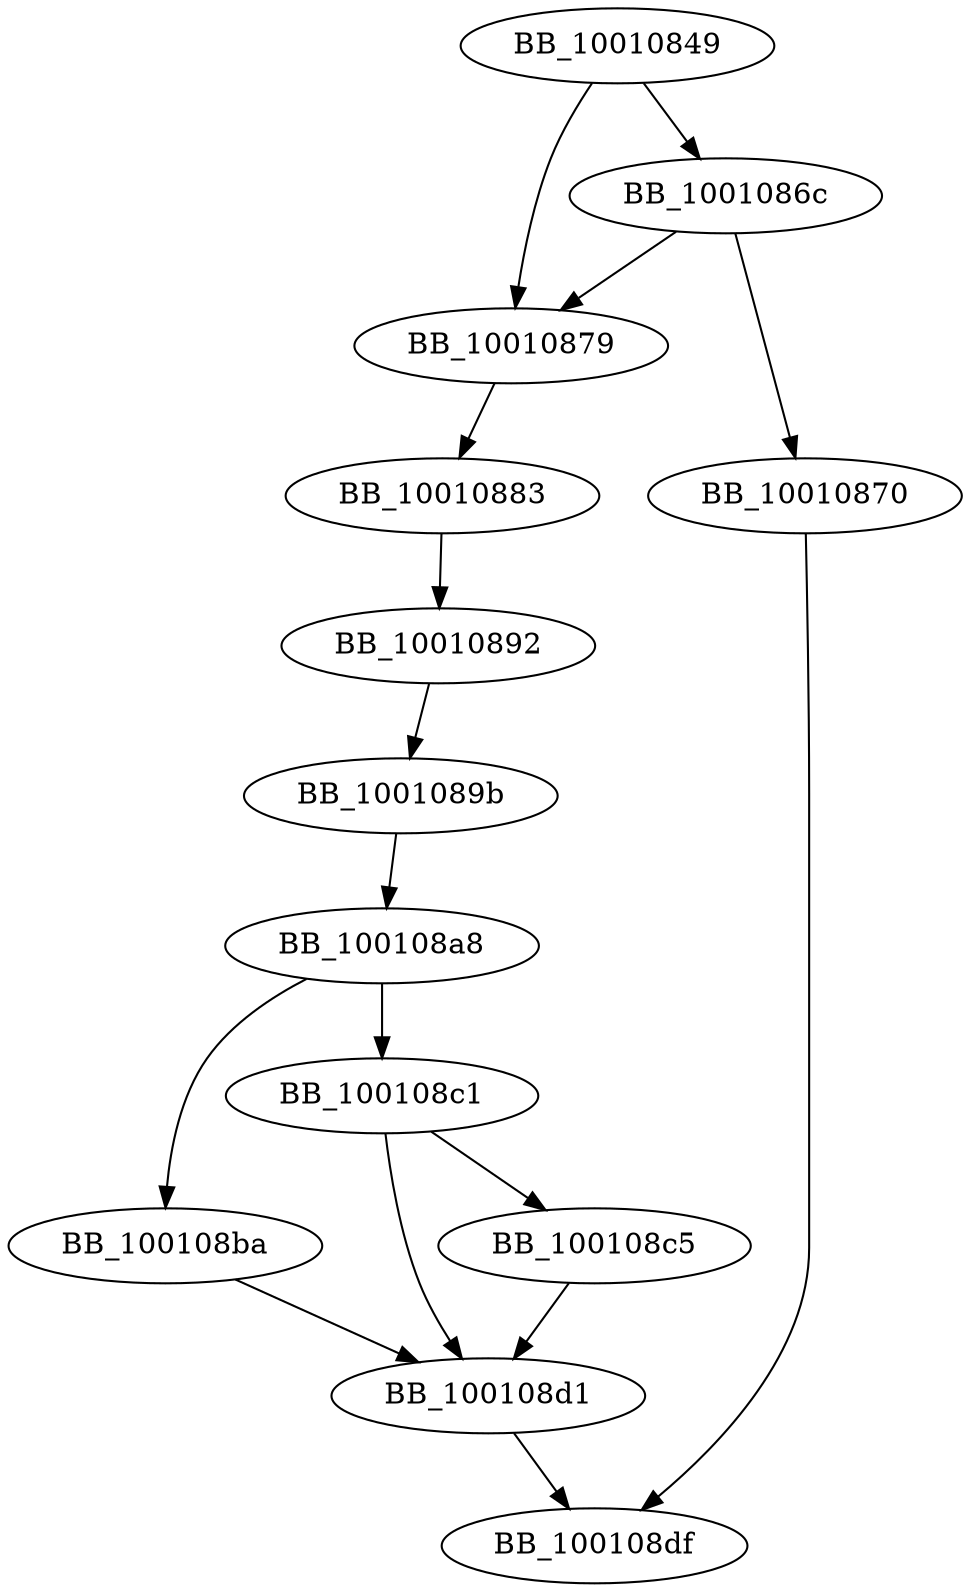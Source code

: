 DiGraph ___security_init_cookie{
BB_10010849->BB_1001086c
BB_10010849->BB_10010879
BB_1001086c->BB_10010870
BB_1001086c->BB_10010879
BB_10010870->BB_100108df
BB_10010879->BB_10010883
BB_10010883->BB_10010892
BB_10010892->BB_1001089b
BB_1001089b->BB_100108a8
BB_100108a8->BB_100108ba
BB_100108a8->BB_100108c1
BB_100108ba->BB_100108d1
BB_100108c1->BB_100108c5
BB_100108c1->BB_100108d1
BB_100108c5->BB_100108d1
BB_100108d1->BB_100108df
}
